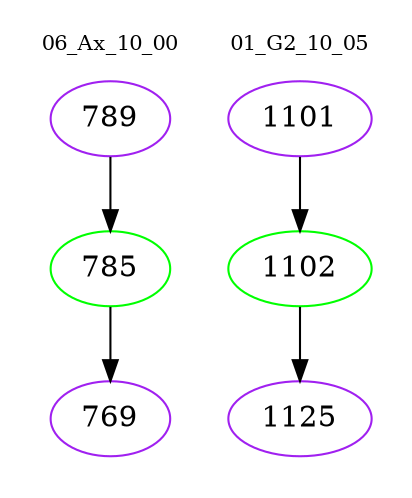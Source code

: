 digraph{
subgraph cluster_0 {
color = white
label = "06_Ax_10_00";
fontsize=10;
T0_789 [label="789", color="purple"]
T0_789 -> T0_785 [color="black"]
T0_785 [label="785", color="green"]
T0_785 -> T0_769 [color="black"]
T0_769 [label="769", color="purple"]
}
subgraph cluster_1 {
color = white
label = "01_G2_10_05";
fontsize=10;
T1_1101 [label="1101", color="purple"]
T1_1101 -> T1_1102 [color="black"]
T1_1102 [label="1102", color="green"]
T1_1102 -> T1_1125 [color="black"]
T1_1125 [label="1125", color="purple"]
}
}
